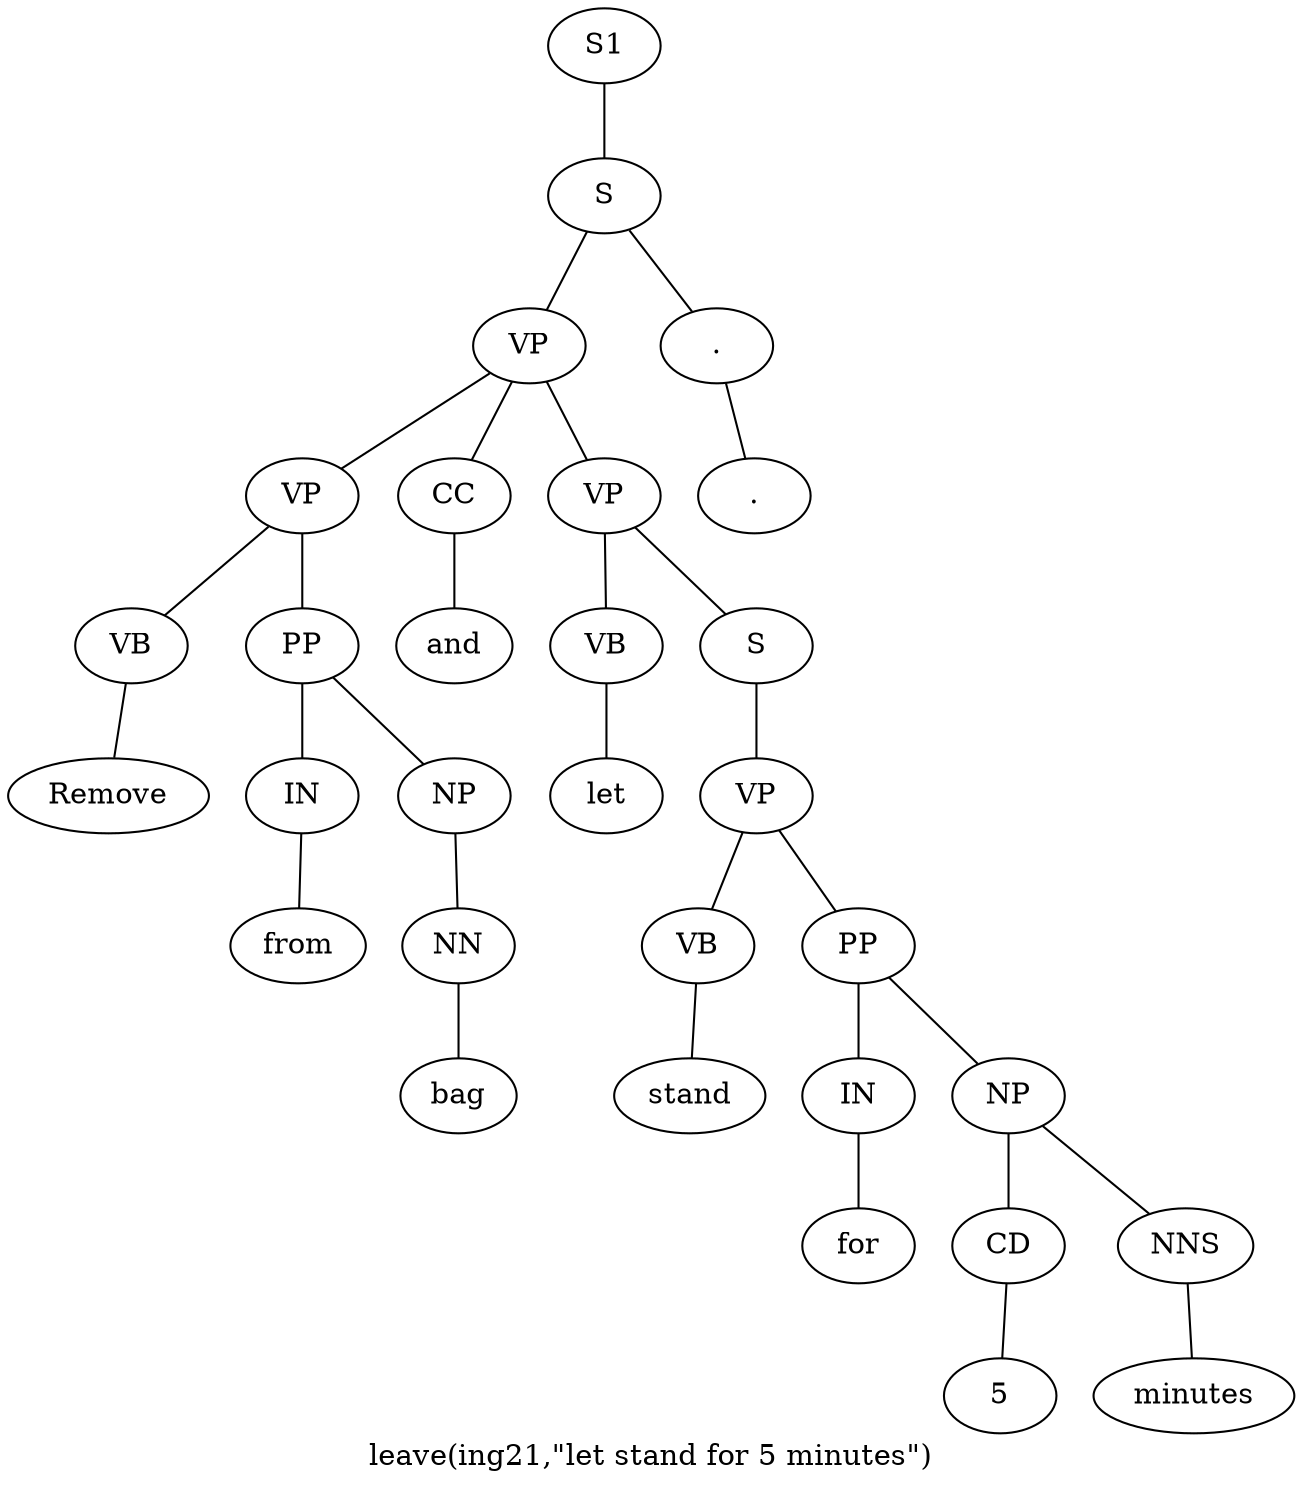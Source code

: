 graph SyntaxGraph {
	label = "leave(ing21,\"let stand for 5 minutes\")";
	Node0 [label="S1"];
	Node1 [label="S"];
	Node2 [label="VP"];
	Node3 [label="VP"];
	Node4 [label="VB"];
	Node5 [label="Remove"];
	Node6 [label="PP"];
	Node7 [label="IN"];
	Node8 [label="from"];
	Node9 [label="NP"];
	Node10 [label="NN"];
	Node11 [label="bag"];
	Node12 [label="CC"];
	Node13 [label="and"];
	Node14 [label="VP"];
	Node15 [label="VB"];
	Node16 [label="let"];
	Node17 [label="S"];
	Node18 [label="VP"];
	Node19 [label="VB"];
	Node20 [label="stand"];
	Node21 [label="PP"];
	Node22 [label="IN"];
	Node23 [label="for"];
	Node24 [label="NP"];
	Node25 [label="CD"];
	Node26 [label="5"];
	Node27 [label="NNS"];
	Node28 [label="minutes"];
	Node29 [label="."];
	Node30 [label="."];

	Node0 -- Node1;
	Node1 -- Node2;
	Node1 -- Node29;
	Node2 -- Node3;
	Node2 -- Node12;
	Node2 -- Node14;
	Node3 -- Node4;
	Node3 -- Node6;
	Node4 -- Node5;
	Node6 -- Node7;
	Node6 -- Node9;
	Node7 -- Node8;
	Node9 -- Node10;
	Node10 -- Node11;
	Node12 -- Node13;
	Node14 -- Node15;
	Node14 -- Node17;
	Node15 -- Node16;
	Node17 -- Node18;
	Node18 -- Node19;
	Node18 -- Node21;
	Node19 -- Node20;
	Node21 -- Node22;
	Node21 -- Node24;
	Node22 -- Node23;
	Node24 -- Node25;
	Node24 -- Node27;
	Node25 -- Node26;
	Node27 -- Node28;
	Node29 -- Node30;
}